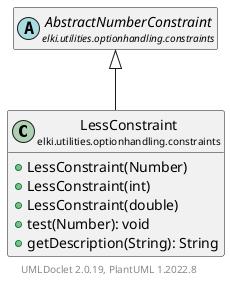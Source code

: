 @startuml
    remove .*\.(Instance|Par|Parameterizer|Factory)$
    set namespaceSeparator none
    hide empty fields
    hide empty methods

    class "<size:14>LessConstraint\n<size:10>elki.utilities.optionhandling.constraints" as elki.utilities.optionhandling.constraints.LessConstraint [[LessConstraint.html]] {
        +LessConstraint(Number)
        +LessConstraint(int)
        +LessConstraint(double)
        +test(Number): void
        +getDescription(String): String
    }

    abstract class "<size:14>AbstractNumberConstraint\n<size:10>elki.utilities.optionhandling.constraints" as elki.utilities.optionhandling.constraints.AbstractNumberConstraint [[AbstractNumberConstraint.html]]

    elki.utilities.optionhandling.constraints.AbstractNumberConstraint <|-- elki.utilities.optionhandling.constraints.LessConstraint

    center footer UMLDoclet 2.0.19, PlantUML 1.2022.8
@enduml
